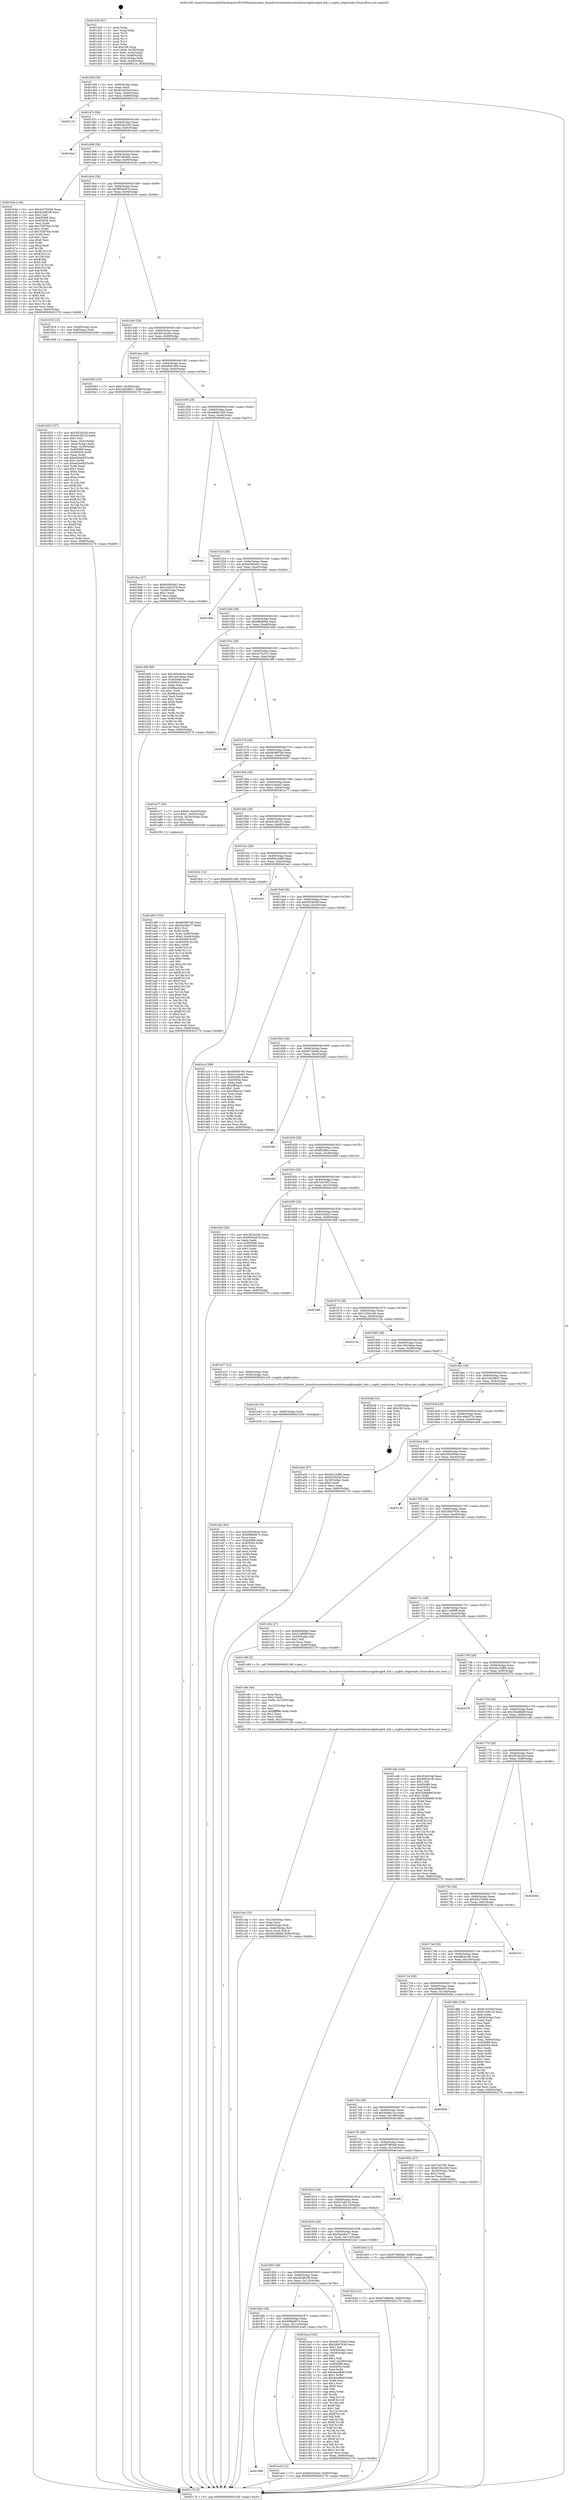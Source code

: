 digraph "0x401430" {
  label = "0x401430 (/mnt/c/Users/mathe/Desktop/tcc/POCII/binaries/extr_linuxdriversnetethernetchelsiocxgb4cxgb4_dcb.c_cxgb4_setpfcstate_Final-ollvm.out::main(0))"
  labelloc = "t"
  node[shape=record]

  Entry [label="",width=0.3,height=0.3,shape=circle,fillcolor=black,style=filled]
  "0x40145f" [label="{
     0x40145f [29]\l
     | [instrs]\l
     &nbsp;&nbsp;0x40145f \<+3\>: mov -0x80(%rbp),%eax\l
     &nbsp;&nbsp;0x401462 \<+2\>: mov %eax,%ecx\l
     &nbsp;&nbsp;0x401464 \<+6\>: sub $0x81dc03af,%ecx\l
     &nbsp;&nbsp;0x40146a \<+6\>: mov %eax,-0x84(%rbp)\l
     &nbsp;&nbsp;0x401470 \<+6\>: mov %ecx,-0x88(%rbp)\l
     &nbsp;&nbsp;0x401476 \<+6\>: je 0000000000402118 \<main+0xce8\>\l
  }"]
  "0x402118" [label="{
     0x402118\l
  }", style=dashed]
  "0x40147c" [label="{
     0x40147c [28]\l
     | [instrs]\l
     &nbsp;&nbsp;0x40147c \<+5\>: jmp 0000000000401481 \<main+0x51\>\l
     &nbsp;&nbsp;0x401481 \<+6\>: mov -0x84(%rbp),%eax\l
     &nbsp;&nbsp;0x401487 \<+5\>: sub $0x823bc3d5,%eax\l
     &nbsp;&nbsp;0x40148c \<+6\>: mov %eax,-0x8c(%rbp)\l
     &nbsp;&nbsp;0x401492 \<+6\>: je 00000000004018ad \<main+0x47d\>\l
  }"]
  Exit [label="",width=0.3,height=0.3,shape=circle,fillcolor=black,style=filled,peripheries=2]
  "0x4018ad" [label="{
     0x4018ad\l
  }", style=dashed]
  "0x401498" [label="{
     0x401498 [28]\l
     | [instrs]\l
     &nbsp;&nbsp;0x401498 \<+5\>: jmp 000000000040149d \<main+0x6d\>\l
     &nbsp;&nbsp;0x40149d \<+6\>: mov -0x84(%rbp),%eax\l
     &nbsp;&nbsp;0x4014a3 \<+5\>: sub $0x9749d4dc,%eax\l
     &nbsp;&nbsp;0x4014a8 \<+6\>: mov %eax,-0x90(%rbp)\l
     &nbsp;&nbsp;0x4014ae \<+6\>: je 0000000000401b3a \<main+0x70a\>\l
  }"]
  "0x401888" [label="{
     0x401888\l
  }", style=dashed]
  "0x401b3a" [label="{
     0x401b3a [144]\l
     | [instrs]\l
     &nbsp;&nbsp;0x401b3a \<+5\>: mov $0x4427b04d,%eax\l
     &nbsp;&nbsp;0x401b3f \<+5\>: mov $0x5ec981f8,%ecx\l
     &nbsp;&nbsp;0x401b44 \<+2\>: mov $0x1,%dl\l
     &nbsp;&nbsp;0x401b46 \<+7\>: mov 0x405068,%esi\l
     &nbsp;&nbsp;0x401b4d \<+7\>: mov 0x405054,%edi\l
     &nbsp;&nbsp;0x401b54 \<+3\>: mov %esi,%r8d\l
     &nbsp;&nbsp;0x401b57 \<+7\>: add $0x7f287fee,%r8d\l
     &nbsp;&nbsp;0x401b5e \<+4\>: sub $0x1,%r8d\l
     &nbsp;&nbsp;0x401b62 \<+7\>: sub $0x7f287fee,%r8d\l
     &nbsp;&nbsp;0x401b69 \<+4\>: imul %r8d,%esi\l
     &nbsp;&nbsp;0x401b6d \<+3\>: and $0x1,%esi\l
     &nbsp;&nbsp;0x401b70 \<+3\>: cmp $0x0,%esi\l
     &nbsp;&nbsp;0x401b73 \<+4\>: sete %r9b\l
     &nbsp;&nbsp;0x401b77 \<+3\>: cmp $0xa,%edi\l
     &nbsp;&nbsp;0x401b7a \<+4\>: setl %r10b\l
     &nbsp;&nbsp;0x401b7e \<+3\>: mov %r9b,%r11b\l
     &nbsp;&nbsp;0x401b81 \<+4\>: xor $0xff,%r11b\l
     &nbsp;&nbsp;0x401b85 \<+3\>: mov %r10b,%bl\l
     &nbsp;&nbsp;0x401b88 \<+3\>: xor $0xff,%bl\l
     &nbsp;&nbsp;0x401b8b \<+3\>: xor $0x0,%dl\l
     &nbsp;&nbsp;0x401b8e \<+3\>: mov %r11b,%r14b\l
     &nbsp;&nbsp;0x401b91 \<+4\>: and $0x0,%r14b\l
     &nbsp;&nbsp;0x401b95 \<+3\>: and %dl,%r9b\l
     &nbsp;&nbsp;0x401b98 \<+3\>: mov %bl,%r15b\l
     &nbsp;&nbsp;0x401b9b \<+4\>: and $0x0,%r15b\l
     &nbsp;&nbsp;0x401b9f \<+3\>: and %dl,%r10b\l
     &nbsp;&nbsp;0x401ba2 \<+3\>: or %r9b,%r14b\l
     &nbsp;&nbsp;0x401ba5 \<+3\>: or %r10b,%r15b\l
     &nbsp;&nbsp;0x401ba8 \<+3\>: xor %r15b,%r14b\l
     &nbsp;&nbsp;0x401bab \<+3\>: or %bl,%r11b\l
     &nbsp;&nbsp;0x401bae \<+4\>: xor $0xff,%r11b\l
     &nbsp;&nbsp;0x401bb2 \<+3\>: or $0x0,%dl\l
     &nbsp;&nbsp;0x401bb5 \<+3\>: and %dl,%r11b\l
     &nbsp;&nbsp;0x401bb8 \<+3\>: or %r11b,%r14b\l
     &nbsp;&nbsp;0x401bbb \<+4\>: test $0x1,%r14b\l
     &nbsp;&nbsp;0x401bbf \<+3\>: cmovne %ecx,%eax\l
     &nbsp;&nbsp;0x401bc2 \<+3\>: mov %eax,-0x80(%rbp)\l
     &nbsp;&nbsp;0x401bc5 \<+5\>: jmp 0000000000402176 \<main+0xd46\>\l
  }"]
  "0x4014b4" [label="{
     0x4014b4 [28]\l
     | [instrs]\l
     &nbsp;&nbsp;0x4014b4 \<+5\>: jmp 00000000004014b9 \<main+0x89\>\l
     &nbsp;&nbsp;0x4014b9 \<+6\>: mov -0x84(%rbp),%eax\l
     &nbsp;&nbsp;0x4014bf \<+5\>: sub $0x9f54dd7d,%eax\l
     &nbsp;&nbsp;0x4014c4 \<+6\>: mov %eax,-0x94(%rbp)\l
     &nbsp;&nbsp;0x4014ca \<+6\>: je 0000000000401918 \<main+0x4e8\>\l
  }"]
  "0x401ea0" [label="{
     0x401ea0 [12]\l
     | [instrs]\l
     &nbsp;&nbsp;0x401ea0 \<+7\>: movl $0xb610a3ee,-0x80(%rbp)\l
     &nbsp;&nbsp;0x401ea7 \<+5\>: jmp 0000000000402176 \<main+0xd46\>\l
  }"]
  "0x401918" [label="{
     0x401918 [13]\l
     | [instrs]\l
     &nbsp;&nbsp;0x401918 \<+4\>: mov -0x48(%rbp),%rax\l
     &nbsp;&nbsp;0x40191c \<+4\>: mov 0x8(%rax),%rdi\l
     &nbsp;&nbsp;0x401920 \<+5\>: call 0000000000401060 \<atoi@plt\>\l
     | [calls]\l
     &nbsp;&nbsp;0x401060 \{1\} (unknown)\l
  }"]
  "0x4014d0" [label="{
     0x4014d0 [28]\l
     | [instrs]\l
     &nbsp;&nbsp;0x4014d0 \<+5\>: jmp 00000000004014d5 \<main+0xa5\>\l
     &nbsp;&nbsp;0x4014d5 \<+6\>: mov -0x84(%rbp),%eax\l
     &nbsp;&nbsp;0x4014db \<+5\>: sub $0xb610a3ee,%eax\l
     &nbsp;&nbsp;0x4014e0 \<+6\>: mov %eax,-0x98(%rbp)\l
     &nbsp;&nbsp;0x4014e6 \<+6\>: je 0000000000402093 \<main+0xc63\>\l
  }"]
  "0x401e4c" [label="{
     0x401e4c [84]\l
     | [instrs]\l
     &nbsp;&nbsp;0x401e4c \<+5\>: mov $0x2002664a,%esi\l
     &nbsp;&nbsp;0x401e51 \<+5\>: mov $0x698bd674,%eax\l
     &nbsp;&nbsp;0x401e56 \<+2\>: xor %ecx,%ecx\l
     &nbsp;&nbsp;0x401e58 \<+7\>: mov 0x405068,%edx\l
     &nbsp;&nbsp;0x401e5f \<+8\>: mov 0x405054,%r8d\l
     &nbsp;&nbsp;0x401e67 \<+3\>: sub $0x1,%ecx\l
     &nbsp;&nbsp;0x401e6a \<+3\>: mov %edx,%r9d\l
     &nbsp;&nbsp;0x401e6d \<+3\>: add %ecx,%r9d\l
     &nbsp;&nbsp;0x401e70 \<+4\>: imul %r9d,%edx\l
     &nbsp;&nbsp;0x401e74 \<+3\>: and $0x1,%edx\l
     &nbsp;&nbsp;0x401e77 \<+3\>: cmp $0x0,%edx\l
     &nbsp;&nbsp;0x401e7a \<+4\>: sete %r10b\l
     &nbsp;&nbsp;0x401e7e \<+4\>: cmp $0xa,%r8d\l
     &nbsp;&nbsp;0x401e82 \<+4\>: setl %r11b\l
     &nbsp;&nbsp;0x401e86 \<+3\>: mov %r10b,%bl\l
     &nbsp;&nbsp;0x401e89 \<+3\>: and %r11b,%bl\l
     &nbsp;&nbsp;0x401e8c \<+3\>: xor %r11b,%r10b\l
     &nbsp;&nbsp;0x401e8f \<+3\>: or %r10b,%bl\l
     &nbsp;&nbsp;0x401e92 \<+3\>: test $0x1,%bl\l
     &nbsp;&nbsp;0x401e95 \<+3\>: cmovne %eax,%esi\l
     &nbsp;&nbsp;0x401e98 \<+3\>: mov %esi,-0x80(%rbp)\l
     &nbsp;&nbsp;0x401e9b \<+5\>: jmp 0000000000402176 \<main+0xd46\>\l
  }"]
  "0x402093" [label="{
     0x402093 [19]\l
     | [instrs]\l
     &nbsp;&nbsp;0x402093 \<+7\>: movl $0x0,-0x38(%rbp)\l
     &nbsp;&nbsp;0x40209a \<+7\>: movl $0x1dd29847,-0x80(%rbp)\l
     &nbsp;&nbsp;0x4020a1 \<+5\>: jmp 0000000000402176 \<main+0xd46\>\l
  }"]
  "0x4014ec" [label="{
     0x4014ec [28]\l
     | [instrs]\l
     &nbsp;&nbsp;0x4014ec \<+5\>: jmp 00000000004014f1 \<main+0xc1\>\l
     &nbsp;&nbsp;0x4014f1 \<+6\>: mov -0x84(%rbp),%eax\l
     &nbsp;&nbsp;0x4014f7 \<+5\>: sub $0xb69518f4,%eax\l
     &nbsp;&nbsp;0x4014fc \<+6\>: mov %eax,-0x9c(%rbp)\l
     &nbsp;&nbsp;0x401502 \<+6\>: je 00000000004019ce \<main+0x59e\>\l
  }"]
  "0x401e43" [label="{
     0x401e43 [9]\l
     | [instrs]\l
     &nbsp;&nbsp;0x401e43 \<+4\>: mov -0x60(%rbp),%rdi\l
     &nbsp;&nbsp;0x401e47 \<+5\>: call 0000000000401030 \<free@plt\>\l
     | [calls]\l
     &nbsp;&nbsp;0x401030 \{1\} (unknown)\l
  }"]
  "0x4019ce" [label="{
     0x4019ce [27]\l
     | [instrs]\l
     &nbsp;&nbsp;0x4019ce \<+5\>: mov $0xbb365d41,%eax\l
     &nbsp;&nbsp;0x4019d3 \<+5\>: mov $0x1e9dc57b,%ecx\l
     &nbsp;&nbsp;0x4019d8 \<+3\>: mov -0x30(%rbp),%edx\l
     &nbsp;&nbsp;0x4019db \<+3\>: cmp $0x1,%edx\l
     &nbsp;&nbsp;0x4019de \<+3\>: cmovl %ecx,%eax\l
     &nbsp;&nbsp;0x4019e1 \<+3\>: mov %eax,-0x80(%rbp)\l
     &nbsp;&nbsp;0x4019e4 \<+5\>: jmp 0000000000402176 \<main+0xd46\>\l
  }"]
  "0x401508" [label="{
     0x401508 [28]\l
     | [instrs]\l
     &nbsp;&nbsp;0x401508 \<+5\>: jmp 000000000040150d \<main+0xdd\>\l
     &nbsp;&nbsp;0x40150d \<+6\>: mov -0x84(%rbp),%eax\l
     &nbsp;&nbsp;0x401513 \<+5\>: sub $0xb8db22d9,%eax\l
     &nbsp;&nbsp;0x401518 \<+6\>: mov %eax,-0xa0(%rbp)\l
     &nbsp;&nbsp;0x40151e \<+6\>: je 0000000000401eac \<main+0xa7c\>\l
  }"]
  "0x401cba" [label="{
     0x401cba [33]\l
     | [instrs]\l
     &nbsp;&nbsp;0x401cba \<+6\>: mov -0x124(%rbp),%ecx\l
     &nbsp;&nbsp;0x401cc0 \<+3\>: imul %eax,%ecx\l
     &nbsp;&nbsp;0x401cc3 \<+4\>: mov -0x60(%rbp),%rdi\l
     &nbsp;&nbsp;0x401cc7 \<+4\>: movslq -0x64(%rbp),%r8\l
     &nbsp;&nbsp;0x401ccb \<+4\>: mov %ecx,(%rdi,%r8,4)\l
     &nbsp;&nbsp;0x401ccf \<+7\>: movl $0x392d8b8f,-0x80(%rbp)\l
     &nbsp;&nbsp;0x401cd6 \<+5\>: jmp 0000000000402176 \<main+0xd46\>\l
  }"]
  "0x401eac" [label="{
     0x401eac\l
  }", style=dashed]
  "0x401524" [label="{
     0x401524 [28]\l
     | [instrs]\l
     &nbsp;&nbsp;0x401524 \<+5\>: jmp 0000000000401529 \<main+0xf9\>\l
     &nbsp;&nbsp;0x401529 \<+6\>: mov -0x84(%rbp),%eax\l
     &nbsp;&nbsp;0x40152f \<+5\>: sub $0xbb365d41,%eax\l
     &nbsp;&nbsp;0x401534 \<+6\>: mov %eax,-0xa4(%rbp)\l
     &nbsp;&nbsp;0x40153a \<+6\>: je 00000000004019e9 \<main+0x5b9\>\l
  }"]
  "0x401c8e" [label="{
     0x401c8e [44]\l
     | [instrs]\l
     &nbsp;&nbsp;0x401c8e \<+2\>: xor %ecx,%ecx\l
     &nbsp;&nbsp;0x401c90 \<+5\>: mov $0x2,%edx\l
     &nbsp;&nbsp;0x401c95 \<+6\>: mov %edx,-0x120(%rbp)\l
     &nbsp;&nbsp;0x401c9b \<+1\>: cltd\l
     &nbsp;&nbsp;0x401c9c \<+6\>: mov -0x120(%rbp),%esi\l
     &nbsp;&nbsp;0x401ca2 \<+2\>: idiv %esi\l
     &nbsp;&nbsp;0x401ca4 \<+6\>: imul $0xfffffffe,%edx,%edx\l
     &nbsp;&nbsp;0x401caa \<+3\>: sub $0x1,%ecx\l
     &nbsp;&nbsp;0x401cad \<+2\>: sub %ecx,%edx\l
     &nbsp;&nbsp;0x401caf \<+6\>: mov %edx,-0x124(%rbp)\l
     &nbsp;&nbsp;0x401cb5 \<+5\>: call 0000000000401160 \<next_i\>\l
     | [calls]\l
     &nbsp;&nbsp;0x401160 \{1\} (/mnt/c/Users/mathe/Desktop/tcc/POCII/binaries/extr_linuxdriversnetethernetchelsiocxgb4cxgb4_dcb.c_cxgb4_setpfcstate_Final-ollvm.out::next_i)\l
  }"]
  "0x4019e9" [label="{
     0x4019e9\l
  }", style=dashed]
  "0x401540" [label="{
     0x401540 [28]\l
     | [instrs]\l
     &nbsp;&nbsp;0x401540 \<+5\>: jmp 0000000000401545 \<main+0x115\>\l
     &nbsp;&nbsp;0x401545 \<+6\>: mov -0x84(%rbp),%eax\l
     &nbsp;&nbsp;0x40154b \<+5\>: sub $0xbf6d69fe,%eax\l
     &nbsp;&nbsp;0x401550 \<+6\>: mov %eax,-0xa8(%rbp)\l
     &nbsp;&nbsp;0x401556 \<+6\>: je 0000000000401ddf \<main+0x9af\>\l
  }"]
  "0x40186c" [label="{
     0x40186c [28]\l
     | [instrs]\l
     &nbsp;&nbsp;0x40186c \<+5\>: jmp 0000000000401871 \<main+0x441\>\l
     &nbsp;&nbsp;0x401871 \<+6\>: mov -0x84(%rbp),%eax\l
     &nbsp;&nbsp;0x401877 \<+5\>: sub $0x698bd674,%eax\l
     &nbsp;&nbsp;0x40187c \<+6\>: mov %eax,-0x11c(%rbp)\l
     &nbsp;&nbsp;0x401882 \<+6\>: je 0000000000401ea0 \<main+0xa70\>\l
  }"]
  "0x401ddf" [label="{
     0x401ddf [88]\l
     | [instrs]\l
     &nbsp;&nbsp;0x401ddf \<+5\>: mov $0x2002664a,%eax\l
     &nbsp;&nbsp;0x401de4 \<+5\>: mov $0x16919daa,%ecx\l
     &nbsp;&nbsp;0x401de9 \<+7\>: mov 0x405068,%edx\l
     &nbsp;&nbsp;0x401df0 \<+7\>: mov 0x405054,%esi\l
     &nbsp;&nbsp;0x401df7 \<+2\>: mov %edx,%edi\l
     &nbsp;&nbsp;0x401df9 \<+6\>: add $0x8bace2b2,%edi\l
     &nbsp;&nbsp;0x401dff \<+3\>: sub $0x1,%edi\l
     &nbsp;&nbsp;0x401e02 \<+6\>: sub $0x8bace2b2,%edi\l
     &nbsp;&nbsp;0x401e08 \<+3\>: imul %edi,%edx\l
     &nbsp;&nbsp;0x401e0b \<+3\>: and $0x1,%edx\l
     &nbsp;&nbsp;0x401e0e \<+3\>: cmp $0x0,%edx\l
     &nbsp;&nbsp;0x401e11 \<+4\>: sete %r8b\l
     &nbsp;&nbsp;0x401e15 \<+3\>: cmp $0xa,%esi\l
     &nbsp;&nbsp;0x401e18 \<+4\>: setl %r9b\l
     &nbsp;&nbsp;0x401e1c \<+3\>: mov %r8b,%r10b\l
     &nbsp;&nbsp;0x401e1f \<+3\>: and %r9b,%r10b\l
     &nbsp;&nbsp;0x401e22 \<+3\>: xor %r9b,%r8b\l
     &nbsp;&nbsp;0x401e25 \<+3\>: or %r8b,%r10b\l
     &nbsp;&nbsp;0x401e28 \<+4\>: test $0x1,%r10b\l
     &nbsp;&nbsp;0x401e2c \<+3\>: cmovne %ecx,%eax\l
     &nbsp;&nbsp;0x401e2f \<+3\>: mov %eax,-0x80(%rbp)\l
     &nbsp;&nbsp;0x401e32 \<+5\>: jmp 0000000000402176 \<main+0xd46\>\l
  }"]
  "0x40155c" [label="{
     0x40155c [28]\l
     | [instrs]\l
     &nbsp;&nbsp;0x40155c \<+5\>: jmp 0000000000401561 \<main+0x131\>\l
     &nbsp;&nbsp;0x401561 \<+6\>: mov -0x84(%rbp),%eax\l
     &nbsp;&nbsp;0x401567 \<+5\>: sub $0xcb75c5c7,%eax\l
     &nbsp;&nbsp;0x40156c \<+6\>: mov %eax,-0xac(%rbp)\l
     &nbsp;&nbsp;0x401572 \<+6\>: je 0000000000401ff8 \<main+0xbc8\>\l
  }"]
  "0x401bca" [label="{
     0x401bca [164]\l
     | [instrs]\l
     &nbsp;&nbsp;0x401bca \<+5\>: mov $0x4427b04d,%eax\l
     &nbsp;&nbsp;0x401bcf \<+5\>: mov $0x20b07636,%ecx\l
     &nbsp;&nbsp;0x401bd4 \<+2\>: mov $0x1,%dl\l
     &nbsp;&nbsp;0x401bd6 \<+3\>: mov -0x64(%rbp),%esi\l
     &nbsp;&nbsp;0x401bd9 \<+3\>: cmp -0x54(%rbp),%esi\l
     &nbsp;&nbsp;0x401bdc \<+4\>: setl %dil\l
     &nbsp;&nbsp;0x401be0 \<+4\>: and $0x1,%dil\l
     &nbsp;&nbsp;0x401be4 \<+4\>: mov %dil,-0x29(%rbp)\l
     &nbsp;&nbsp;0x401be8 \<+7\>: mov 0x405068,%esi\l
     &nbsp;&nbsp;0x401bef \<+8\>: mov 0x405054,%r8d\l
     &nbsp;&nbsp;0x401bf7 \<+3\>: mov %esi,%r9d\l
     &nbsp;&nbsp;0x401bfa \<+7\>: add $0x4eeafb4f,%r9d\l
     &nbsp;&nbsp;0x401c01 \<+4\>: sub $0x1,%r9d\l
     &nbsp;&nbsp;0x401c05 \<+7\>: sub $0x4eeafb4f,%r9d\l
     &nbsp;&nbsp;0x401c0c \<+4\>: imul %r9d,%esi\l
     &nbsp;&nbsp;0x401c10 \<+3\>: and $0x1,%esi\l
     &nbsp;&nbsp;0x401c13 \<+3\>: cmp $0x0,%esi\l
     &nbsp;&nbsp;0x401c16 \<+4\>: sete %dil\l
     &nbsp;&nbsp;0x401c1a \<+4\>: cmp $0xa,%r8d\l
     &nbsp;&nbsp;0x401c1e \<+4\>: setl %r10b\l
     &nbsp;&nbsp;0x401c22 \<+3\>: mov %dil,%r11b\l
     &nbsp;&nbsp;0x401c25 \<+4\>: xor $0xff,%r11b\l
     &nbsp;&nbsp;0x401c29 \<+3\>: mov %r10b,%bl\l
     &nbsp;&nbsp;0x401c2c \<+3\>: xor $0xff,%bl\l
     &nbsp;&nbsp;0x401c2f \<+3\>: xor $0x1,%dl\l
     &nbsp;&nbsp;0x401c32 \<+3\>: mov %r11b,%r14b\l
     &nbsp;&nbsp;0x401c35 \<+4\>: and $0xff,%r14b\l
     &nbsp;&nbsp;0x401c39 \<+3\>: and %dl,%dil\l
     &nbsp;&nbsp;0x401c3c \<+3\>: mov %bl,%r15b\l
     &nbsp;&nbsp;0x401c3f \<+4\>: and $0xff,%r15b\l
     &nbsp;&nbsp;0x401c43 \<+3\>: and %dl,%r10b\l
     &nbsp;&nbsp;0x401c46 \<+3\>: or %dil,%r14b\l
     &nbsp;&nbsp;0x401c49 \<+3\>: or %r10b,%r15b\l
     &nbsp;&nbsp;0x401c4c \<+3\>: xor %r15b,%r14b\l
     &nbsp;&nbsp;0x401c4f \<+3\>: or %bl,%r11b\l
     &nbsp;&nbsp;0x401c52 \<+4\>: xor $0xff,%r11b\l
     &nbsp;&nbsp;0x401c56 \<+3\>: or $0x1,%dl\l
     &nbsp;&nbsp;0x401c59 \<+3\>: and %dl,%r11b\l
     &nbsp;&nbsp;0x401c5c \<+3\>: or %r11b,%r14b\l
     &nbsp;&nbsp;0x401c5f \<+4\>: test $0x1,%r14b\l
     &nbsp;&nbsp;0x401c63 \<+3\>: cmovne %ecx,%eax\l
     &nbsp;&nbsp;0x401c66 \<+3\>: mov %eax,-0x80(%rbp)\l
     &nbsp;&nbsp;0x401c69 \<+5\>: jmp 0000000000402176 \<main+0xd46\>\l
  }"]
  "0x401ff8" [label="{
     0x401ff8\l
  }", style=dashed]
  "0x401578" [label="{
     0x401578 [28]\l
     | [instrs]\l
     &nbsp;&nbsp;0x401578 \<+5\>: jmp 000000000040157d \<main+0x14d\>\l
     &nbsp;&nbsp;0x40157d \<+6\>: mov -0x84(%rbp),%eax\l
     &nbsp;&nbsp;0x401583 \<+5\>: sub $0xdb5967d6,%eax\l
     &nbsp;&nbsp;0x401588 \<+6\>: mov %eax,-0xb0(%rbp)\l
     &nbsp;&nbsp;0x40158e \<+6\>: je 00000000004020d7 \<main+0xca7\>\l
  }"]
  "0x401850" [label="{
     0x401850 [28]\l
     | [instrs]\l
     &nbsp;&nbsp;0x401850 \<+5\>: jmp 0000000000401855 \<main+0x425\>\l
     &nbsp;&nbsp;0x401855 \<+6\>: mov -0x84(%rbp),%eax\l
     &nbsp;&nbsp;0x40185b \<+5\>: sub $0x5ec981f8,%eax\l
     &nbsp;&nbsp;0x401860 \<+6\>: mov %eax,-0x118(%rbp)\l
     &nbsp;&nbsp;0x401866 \<+6\>: je 0000000000401bca \<main+0x79a\>\l
  }"]
  "0x4020d7" [label="{
     0x4020d7\l
  }", style=dashed]
  "0x401594" [label="{
     0x401594 [28]\l
     | [instrs]\l
     &nbsp;&nbsp;0x401594 \<+5\>: jmp 0000000000401599 \<main+0x169\>\l
     &nbsp;&nbsp;0x401599 \<+6\>: mov -0x84(%rbp),%eax\l
     &nbsp;&nbsp;0x40159f \<+5\>: sub $0xe1c5a4a3,%eax\l
     &nbsp;&nbsp;0x4015a4 \<+6\>: mov %eax,-0xb4(%rbp)\l
     &nbsp;&nbsp;0x4015aa \<+6\>: je 0000000000401a77 \<main+0x647\>\l
  }"]
  "0x401b2e" [label="{
     0x401b2e [12]\l
     | [instrs]\l
     &nbsp;&nbsp;0x401b2e \<+7\>: movl $0x9749d4dc,-0x80(%rbp)\l
     &nbsp;&nbsp;0x401b35 \<+5\>: jmp 0000000000402176 \<main+0xd46\>\l
  }"]
  "0x401a77" [label="{
     0x401a77 [30]\l
     | [instrs]\l
     &nbsp;&nbsp;0x401a77 \<+7\>: movl $0x64,-0x50(%rbp)\l
     &nbsp;&nbsp;0x401a7e \<+7\>: movl $0x1,-0x54(%rbp)\l
     &nbsp;&nbsp;0x401a85 \<+4\>: movslq -0x54(%rbp),%rax\l
     &nbsp;&nbsp;0x401a89 \<+4\>: shl $0x2,%rax\l
     &nbsp;&nbsp;0x401a8d \<+3\>: mov %rax,%rdi\l
     &nbsp;&nbsp;0x401a90 \<+5\>: call 0000000000401050 \<malloc@plt\>\l
     | [calls]\l
     &nbsp;&nbsp;0x401050 \{1\} (unknown)\l
  }"]
  "0x4015b0" [label="{
     0x4015b0 [28]\l
     | [instrs]\l
     &nbsp;&nbsp;0x4015b0 \<+5\>: jmp 00000000004015b5 \<main+0x185\>\l
     &nbsp;&nbsp;0x4015b5 \<+6\>: mov -0x84(%rbp),%eax\l
     &nbsp;&nbsp;0x4015bb \<+5\>: sub $0xe416f125,%eax\l
     &nbsp;&nbsp;0x4015c0 \<+6\>: mov %eax,-0xb8(%rbp)\l
     &nbsp;&nbsp;0x4015c6 \<+6\>: je 00000000004019c2 \<main+0x592\>\l
  }"]
  "0x401834" [label="{
     0x401834 [28]\l
     | [instrs]\l
     &nbsp;&nbsp;0x401834 \<+5\>: jmp 0000000000401839 \<main+0x409\>\l
     &nbsp;&nbsp;0x401839 \<+6\>: mov -0x84(%rbp),%eax\l
     &nbsp;&nbsp;0x40183f \<+5\>: sub $0x5aa26a77,%eax\l
     &nbsp;&nbsp;0x401844 \<+6\>: mov %eax,-0x114(%rbp)\l
     &nbsp;&nbsp;0x40184a \<+6\>: je 0000000000401b2e \<main+0x6fe\>\l
  }"]
  "0x4019c2" [label="{
     0x4019c2 [12]\l
     | [instrs]\l
     &nbsp;&nbsp;0x4019c2 \<+7\>: movl $0xb69518f4,-0x80(%rbp)\l
     &nbsp;&nbsp;0x4019c9 \<+5\>: jmp 0000000000402176 \<main+0xd46\>\l
  }"]
  "0x4015cc" [label="{
     0x4015cc [28]\l
     | [instrs]\l
     &nbsp;&nbsp;0x4015cc \<+5\>: jmp 00000000004015d1 \<main+0x1a1\>\l
     &nbsp;&nbsp;0x4015d1 \<+6\>: mov -0x84(%rbp),%eax\l
     &nbsp;&nbsp;0x4015d7 \<+5\>: sub $0xf06104f9,%eax\l
     &nbsp;&nbsp;0x4015dc \<+6\>: mov %eax,-0xbc(%rbp)\l
     &nbsp;&nbsp;0x4015e2 \<+6\>: je 0000000000401ee1 \<main+0xab1\>\l
  }"]
  "0x401dd3" [label="{
     0x401dd3 [12]\l
     | [instrs]\l
     &nbsp;&nbsp;0x401dd3 \<+7\>: movl $0x9749d4dc,-0x80(%rbp)\l
     &nbsp;&nbsp;0x401dda \<+5\>: jmp 0000000000402176 \<main+0xd46\>\l
  }"]
  "0x401ee1" [label="{
     0x401ee1\l
  }", style=dashed]
  "0x4015e8" [label="{
     0x4015e8 [28]\l
     | [instrs]\l
     &nbsp;&nbsp;0x4015e8 \<+5\>: jmp 00000000004015ed \<main+0x1bd\>\l
     &nbsp;&nbsp;0x4015ed \<+6\>: mov -0x84(%rbp),%eax\l
     &nbsp;&nbsp;0x4015f3 \<+5\>: sub $0xf203b3bf,%eax\l
     &nbsp;&nbsp;0x4015f8 \<+6\>: mov %eax,-0xc0(%rbp)\l
     &nbsp;&nbsp;0x4015fe \<+6\>: je 0000000000401a1f \<main+0x5ef\>\l
  }"]
  "0x401818" [label="{
     0x401818 [28]\l
     | [instrs]\l
     &nbsp;&nbsp;0x401818 \<+5\>: jmp 000000000040181d \<main+0x3ed\>\l
     &nbsp;&nbsp;0x40181d \<+6\>: mov -0x84(%rbp),%eax\l
     &nbsp;&nbsp;0x401823 \<+5\>: sub $0x515df116,%eax\l
     &nbsp;&nbsp;0x401828 \<+6\>: mov %eax,-0x110(%rbp)\l
     &nbsp;&nbsp;0x40182e \<+6\>: je 0000000000401dd3 \<main+0x9a3\>\l
  }"]
  "0x401a1f" [label="{
     0x401a1f [88]\l
     | [instrs]\l
     &nbsp;&nbsp;0x401a1f \<+5\>: mov $0xdb5967d6,%eax\l
     &nbsp;&nbsp;0x401a24 \<+5\>: mov $0xe1c5a4a3,%ecx\l
     &nbsp;&nbsp;0x401a29 \<+7\>: mov 0x405068,%edx\l
     &nbsp;&nbsp;0x401a30 \<+7\>: mov 0x405054,%esi\l
     &nbsp;&nbsp;0x401a37 \<+2\>: mov %edx,%edi\l
     &nbsp;&nbsp;0x401a39 \<+6\>: add $0xcf84ace1,%edi\l
     &nbsp;&nbsp;0x401a3f \<+3\>: sub $0x1,%edi\l
     &nbsp;&nbsp;0x401a42 \<+6\>: sub $0xcf84ace1,%edi\l
     &nbsp;&nbsp;0x401a48 \<+3\>: imul %edi,%edx\l
     &nbsp;&nbsp;0x401a4b \<+3\>: and $0x1,%edx\l
     &nbsp;&nbsp;0x401a4e \<+3\>: cmp $0x0,%edx\l
     &nbsp;&nbsp;0x401a51 \<+4\>: sete %r8b\l
     &nbsp;&nbsp;0x401a55 \<+3\>: cmp $0xa,%esi\l
     &nbsp;&nbsp;0x401a58 \<+4\>: setl %r9b\l
     &nbsp;&nbsp;0x401a5c \<+3\>: mov %r8b,%r10b\l
     &nbsp;&nbsp;0x401a5f \<+3\>: and %r9b,%r10b\l
     &nbsp;&nbsp;0x401a62 \<+3\>: xor %r9b,%r8b\l
     &nbsp;&nbsp;0x401a65 \<+3\>: or %r8b,%r10b\l
     &nbsp;&nbsp;0x401a68 \<+4\>: test $0x1,%r10b\l
     &nbsp;&nbsp;0x401a6c \<+3\>: cmovne %ecx,%eax\l
     &nbsp;&nbsp;0x401a6f \<+3\>: mov %eax,-0x80(%rbp)\l
     &nbsp;&nbsp;0x401a72 \<+5\>: jmp 0000000000402176 \<main+0xd46\>\l
  }"]
  "0x401604" [label="{
     0x401604 [28]\l
     | [instrs]\l
     &nbsp;&nbsp;0x401604 \<+5\>: jmp 0000000000401609 \<main+0x1d9\>\l
     &nbsp;&nbsp;0x401609 \<+6\>: mov -0x84(%rbp),%eax\l
     &nbsp;&nbsp;0x40160f \<+5\>: sub $0xfd72bb4d,%eax\l
     &nbsp;&nbsp;0x401614 \<+6\>: mov %eax,-0xc4(%rbp)\l
     &nbsp;&nbsp;0x40161a \<+6\>: je 0000000000402082 \<main+0xc52\>\l
  }"]
  "0x401efc" [label="{
     0x401efc\l
  }", style=dashed]
  "0x402082" [label="{
     0x402082\l
  }", style=dashed]
  "0x401620" [label="{
     0x401620 [28]\l
     | [instrs]\l
     &nbsp;&nbsp;0x401620 \<+5\>: jmp 0000000000401625 \<main+0x1f5\>\l
     &nbsp;&nbsp;0x401625 \<+6\>: mov -0x84(%rbp),%eax\l
     &nbsp;&nbsp;0x40162b \<+5\>: sub $0xff23dfec,%eax\l
     &nbsp;&nbsp;0x401630 \<+6\>: mov %eax,-0xc8(%rbp)\l
     &nbsp;&nbsp;0x401636 \<+6\>: je 0000000000401f49 \<main+0xb19\>\l
  }"]
  "0x401a95" [label="{
     0x401a95 [153]\l
     | [instrs]\l
     &nbsp;&nbsp;0x401a95 \<+5\>: mov $0xdb5967d6,%ecx\l
     &nbsp;&nbsp;0x401a9a \<+5\>: mov $0x5aa26a77,%edx\l
     &nbsp;&nbsp;0x401a9f \<+3\>: mov $0x1,%sil\l
     &nbsp;&nbsp;0x401aa2 \<+3\>: xor %r8d,%r8d\l
     &nbsp;&nbsp;0x401aa5 \<+4\>: mov %rax,-0x60(%rbp)\l
     &nbsp;&nbsp;0x401aa9 \<+7\>: movl $0x0,-0x64(%rbp)\l
     &nbsp;&nbsp;0x401ab0 \<+8\>: mov 0x405068,%r9d\l
     &nbsp;&nbsp;0x401ab8 \<+8\>: mov 0x405054,%r10d\l
     &nbsp;&nbsp;0x401ac0 \<+4\>: sub $0x1,%r8d\l
     &nbsp;&nbsp;0x401ac4 \<+3\>: mov %r9d,%r11d\l
     &nbsp;&nbsp;0x401ac7 \<+3\>: add %r8d,%r11d\l
     &nbsp;&nbsp;0x401aca \<+4\>: imul %r11d,%r9d\l
     &nbsp;&nbsp;0x401ace \<+4\>: and $0x1,%r9d\l
     &nbsp;&nbsp;0x401ad2 \<+4\>: cmp $0x0,%r9d\l
     &nbsp;&nbsp;0x401ad6 \<+3\>: sete %bl\l
     &nbsp;&nbsp;0x401ad9 \<+4\>: cmp $0xa,%r10d\l
     &nbsp;&nbsp;0x401add \<+4\>: setl %r14b\l
     &nbsp;&nbsp;0x401ae1 \<+3\>: mov %bl,%r15b\l
     &nbsp;&nbsp;0x401ae4 \<+4\>: xor $0xff,%r15b\l
     &nbsp;&nbsp;0x401ae8 \<+3\>: mov %r14b,%r12b\l
     &nbsp;&nbsp;0x401aeb \<+4\>: xor $0xff,%r12b\l
     &nbsp;&nbsp;0x401aef \<+4\>: xor $0x0,%sil\l
     &nbsp;&nbsp;0x401af3 \<+3\>: mov %r15b,%r13b\l
     &nbsp;&nbsp;0x401af6 \<+4\>: and $0x0,%r13b\l
     &nbsp;&nbsp;0x401afa \<+3\>: and %sil,%bl\l
     &nbsp;&nbsp;0x401afd \<+3\>: mov %r12b,%al\l
     &nbsp;&nbsp;0x401b00 \<+2\>: and $0x0,%al\l
     &nbsp;&nbsp;0x401b02 \<+3\>: and %sil,%r14b\l
     &nbsp;&nbsp;0x401b05 \<+3\>: or %bl,%r13b\l
     &nbsp;&nbsp;0x401b08 \<+3\>: or %r14b,%al\l
     &nbsp;&nbsp;0x401b0b \<+3\>: xor %al,%r13b\l
     &nbsp;&nbsp;0x401b0e \<+3\>: or %r12b,%r15b\l
     &nbsp;&nbsp;0x401b11 \<+4\>: xor $0xff,%r15b\l
     &nbsp;&nbsp;0x401b15 \<+4\>: or $0x0,%sil\l
     &nbsp;&nbsp;0x401b19 \<+3\>: and %sil,%r15b\l
     &nbsp;&nbsp;0x401b1c \<+3\>: or %r15b,%r13b\l
     &nbsp;&nbsp;0x401b1f \<+4\>: test $0x1,%r13b\l
     &nbsp;&nbsp;0x401b23 \<+3\>: cmovne %edx,%ecx\l
     &nbsp;&nbsp;0x401b26 \<+3\>: mov %ecx,-0x80(%rbp)\l
     &nbsp;&nbsp;0x401b29 \<+5\>: jmp 0000000000402176 \<main+0xd46\>\l
  }"]
  "0x401f49" [label="{
     0x401f49\l
  }", style=dashed]
  "0x40163c" [label="{
     0x40163c [28]\l
     | [instrs]\l
     &nbsp;&nbsp;0x40163c \<+5\>: jmp 0000000000401641 \<main+0x211\>\l
     &nbsp;&nbsp;0x401641 \<+6\>: mov -0x84(%rbp),%eax\l
     &nbsp;&nbsp;0x401647 \<+5\>: sub $0x7a47bf2,%eax\l
     &nbsp;&nbsp;0x40164c \<+6\>: mov %eax,-0xcc(%rbp)\l
     &nbsp;&nbsp;0x401652 \<+6\>: je 00000000004018c5 \<main+0x495\>\l
  }"]
  "0x401925" [label="{
     0x401925 [157]\l
     | [instrs]\l
     &nbsp;&nbsp;0x401925 \<+5\>: mov $0x3f22b250,%ecx\l
     &nbsp;&nbsp;0x40192a \<+5\>: mov $0xe416f125,%edx\l
     &nbsp;&nbsp;0x40192f \<+3\>: mov $0x1,%sil\l
     &nbsp;&nbsp;0x401932 \<+3\>: mov %eax,-0x4c(%rbp)\l
     &nbsp;&nbsp;0x401935 \<+3\>: mov -0x4c(%rbp),%eax\l
     &nbsp;&nbsp;0x401938 \<+3\>: mov %eax,-0x30(%rbp)\l
     &nbsp;&nbsp;0x40193b \<+7\>: mov 0x405068,%eax\l
     &nbsp;&nbsp;0x401942 \<+8\>: mov 0x405054,%r8d\l
     &nbsp;&nbsp;0x40194a \<+3\>: mov %eax,%r9d\l
     &nbsp;&nbsp;0x40194d \<+7\>: add $0xed3eef2f,%r9d\l
     &nbsp;&nbsp;0x401954 \<+4\>: sub $0x1,%r9d\l
     &nbsp;&nbsp;0x401958 \<+7\>: sub $0xed3eef2f,%r9d\l
     &nbsp;&nbsp;0x40195f \<+4\>: imul %r9d,%eax\l
     &nbsp;&nbsp;0x401963 \<+3\>: and $0x1,%eax\l
     &nbsp;&nbsp;0x401966 \<+3\>: cmp $0x0,%eax\l
     &nbsp;&nbsp;0x401969 \<+4\>: sete %r10b\l
     &nbsp;&nbsp;0x40196d \<+4\>: cmp $0xa,%r8d\l
     &nbsp;&nbsp;0x401971 \<+4\>: setl %r11b\l
     &nbsp;&nbsp;0x401975 \<+3\>: mov %r10b,%bl\l
     &nbsp;&nbsp;0x401978 \<+3\>: xor $0xff,%bl\l
     &nbsp;&nbsp;0x40197b \<+3\>: mov %r11b,%r14b\l
     &nbsp;&nbsp;0x40197e \<+4\>: xor $0xff,%r14b\l
     &nbsp;&nbsp;0x401982 \<+4\>: xor $0x1,%sil\l
     &nbsp;&nbsp;0x401986 \<+3\>: mov %bl,%r15b\l
     &nbsp;&nbsp;0x401989 \<+4\>: and $0xff,%r15b\l
     &nbsp;&nbsp;0x40198d \<+3\>: and %sil,%r10b\l
     &nbsp;&nbsp;0x401990 \<+3\>: mov %r14b,%r12b\l
     &nbsp;&nbsp;0x401993 \<+4\>: and $0xff,%r12b\l
     &nbsp;&nbsp;0x401997 \<+3\>: and %sil,%r11b\l
     &nbsp;&nbsp;0x40199a \<+3\>: or %r10b,%r15b\l
     &nbsp;&nbsp;0x40199d \<+3\>: or %r11b,%r12b\l
     &nbsp;&nbsp;0x4019a0 \<+3\>: xor %r12b,%r15b\l
     &nbsp;&nbsp;0x4019a3 \<+3\>: or %r14b,%bl\l
     &nbsp;&nbsp;0x4019a6 \<+3\>: xor $0xff,%bl\l
     &nbsp;&nbsp;0x4019a9 \<+4\>: or $0x1,%sil\l
     &nbsp;&nbsp;0x4019ad \<+3\>: and %sil,%bl\l
     &nbsp;&nbsp;0x4019b0 \<+3\>: or %bl,%r15b\l
     &nbsp;&nbsp;0x4019b3 \<+4\>: test $0x1,%r15b\l
     &nbsp;&nbsp;0x4019b7 \<+3\>: cmovne %edx,%ecx\l
     &nbsp;&nbsp;0x4019ba \<+3\>: mov %ecx,-0x80(%rbp)\l
     &nbsp;&nbsp;0x4019bd \<+5\>: jmp 0000000000402176 \<main+0xd46\>\l
  }"]
  "0x4018c5" [label="{
     0x4018c5 [83]\l
     | [instrs]\l
     &nbsp;&nbsp;0x4018c5 \<+5\>: mov $0x3f22b250,%eax\l
     &nbsp;&nbsp;0x4018ca \<+5\>: mov $0x9f54dd7d,%ecx\l
     &nbsp;&nbsp;0x4018cf \<+2\>: xor %edx,%edx\l
     &nbsp;&nbsp;0x4018d1 \<+7\>: mov 0x405068,%esi\l
     &nbsp;&nbsp;0x4018d8 \<+7\>: mov 0x405054,%edi\l
     &nbsp;&nbsp;0x4018df \<+3\>: sub $0x1,%edx\l
     &nbsp;&nbsp;0x4018e2 \<+3\>: mov %esi,%r8d\l
     &nbsp;&nbsp;0x4018e5 \<+3\>: add %edx,%r8d\l
     &nbsp;&nbsp;0x4018e8 \<+4\>: imul %r8d,%esi\l
     &nbsp;&nbsp;0x4018ec \<+3\>: and $0x1,%esi\l
     &nbsp;&nbsp;0x4018ef \<+3\>: cmp $0x0,%esi\l
     &nbsp;&nbsp;0x4018f2 \<+4\>: sete %r9b\l
     &nbsp;&nbsp;0x4018f6 \<+3\>: cmp $0xa,%edi\l
     &nbsp;&nbsp;0x4018f9 \<+4\>: setl %r10b\l
     &nbsp;&nbsp;0x4018fd \<+3\>: mov %r9b,%r11b\l
     &nbsp;&nbsp;0x401900 \<+3\>: and %r10b,%r11b\l
     &nbsp;&nbsp;0x401903 \<+3\>: xor %r10b,%r9b\l
     &nbsp;&nbsp;0x401906 \<+3\>: or %r9b,%r11b\l
     &nbsp;&nbsp;0x401909 \<+4\>: test $0x1,%r11b\l
     &nbsp;&nbsp;0x40190d \<+3\>: cmovne %ecx,%eax\l
     &nbsp;&nbsp;0x401910 \<+3\>: mov %eax,-0x80(%rbp)\l
     &nbsp;&nbsp;0x401913 \<+5\>: jmp 0000000000402176 \<main+0xd46\>\l
  }"]
  "0x401658" [label="{
     0x401658 [28]\l
     | [instrs]\l
     &nbsp;&nbsp;0x401658 \<+5\>: jmp 000000000040165d \<main+0x22d\>\l
     &nbsp;&nbsp;0x40165d \<+6\>: mov -0x84(%rbp),%eax\l
     &nbsp;&nbsp;0x401663 \<+5\>: sub $0xd162b43,%eax\l
     &nbsp;&nbsp;0x401668 \<+6\>: mov %eax,-0xd0(%rbp)\l
     &nbsp;&nbsp;0x40166e \<+6\>: je 0000000000401f68 \<main+0xb38\>\l
  }"]
  "0x401430" [label="{
     0x401430 [47]\l
     | [instrs]\l
     &nbsp;&nbsp;0x401430 \<+1\>: push %rbp\l
     &nbsp;&nbsp;0x401431 \<+3\>: mov %rsp,%rbp\l
     &nbsp;&nbsp;0x401434 \<+2\>: push %r15\l
     &nbsp;&nbsp;0x401436 \<+2\>: push %r14\l
     &nbsp;&nbsp;0x401438 \<+2\>: push %r13\l
     &nbsp;&nbsp;0x40143a \<+2\>: push %r12\l
     &nbsp;&nbsp;0x40143c \<+1\>: push %rbx\l
     &nbsp;&nbsp;0x40143d \<+7\>: sub $0x108,%rsp\l
     &nbsp;&nbsp;0x401444 \<+7\>: movl $0x0,-0x38(%rbp)\l
     &nbsp;&nbsp;0x40144b \<+3\>: mov %edi,-0x3c(%rbp)\l
     &nbsp;&nbsp;0x40144e \<+4\>: mov %rsi,-0x48(%rbp)\l
     &nbsp;&nbsp;0x401452 \<+3\>: mov -0x3c(%rbp),%edi\l
     &nbsp;&nbsp;0x401455 \<+3\>: mov %edi,-0x34(%rbp)\l
     &nbsp;&nbsp;0x401458 \<+7\>: movl $0x4d4fb12e,-0x80(%rbp)\l
  }"]
  "0x401f68" [label="{
     0x401f68\l
  }", style=dashed]
  "0x401674" [label="{
     0x401674 [28]\l
     | [instrs]\l
     &nbsp;&nbsp;0x401674 \<+5\>: jmp 0000000000401679 \<main+0x249\>\l
     &nbsp;&nbsp;0x401679 \<+6\>: mov -0x84(%rbp),%eax\l
     &nbsp;&nbsp;0x40167f \<+5\>: sub $0x132b4146,%eax\l
     &nbsp;&nbsp;0x401684 \<+6\>: mov %eax,-0xd4(%rbp)\l
     &nbsp;&nbsp;0x40168a \<+6\>: je 000000000040215a \<main+0xd2a\>\l
  }"]
  "0x402176" [label="{
     0x402176 [5]\l
     | [instrs]\l
     &nbsp;&nbsp;0x402176 \<+5\>: jmp 000000000040145f \<main+0x2f\>\l
  }"]
  "0x40215a" [label="{
     0x40215a\l
  }", style=dashed]
  "0x401690" [label="{
     0x401690 [28]\l
     | [instrs]\l
     &nbsp;&nbsp;0x401690 \<+5\>: jmp 0000000000401695 \<main+0x265\>\l
     &nbsp;&nbsp;0x401695 \<+6\>: mov -0x84(%rbp),%eax\l
     &nbsp;&nbsp;0x40169b \<+5\>: sub $0x16919daa,%eax\l
     &nbsp;&nbsp;0x4016a0 \<+6\>: mov %eax,-0xd8(%rbp)\l
     &nbsp;&nbsp;0x4016a6 \<+6\>: je 0000000000401e37 \<main+0xa07\>\l
  }"]
  "0x4017fc" [label="{
     0x4017fc [28]\l
     | [instrs]\l
     &nbsp;&nbsp;0x4017fc \<+5\>: jmp 0000000000401801 \<main+0x3d1\>\l
     &nbsp;&nbsp;0x401801 \<+6\>: mov -0x84(%rbp),%eax\l
     &nbsp;&nbsp;0x401807 \<+5\>: sub $0x4f7885e9,%eax\l
     &nbsp;&nbsp;0x40180c \<+6\>: mov %eax,-0x10c(%rbp)\l
     &nbsp;&nbsp;0x401812 \<+6\>: je 0000000000401efc \<main+0xacc\>\l
  }"]
  "0x401e37" [label="{
     0x401e37 [12]\l
     | [instrs]\l
     &nbsp;&nbsp;0x401e37 \<+4\>: mov -0x60(%rbp),%rdi\l
     &nbsp;&nbsp;0x401e3b \<+3\>: mov -0x50(%rbp),%esi\l
     &nbsp;&nbsp;0x401e3e \<+5\>: call 0000000000401420 \<cxgb4_setpfcstate\>\l
     | [calls]\l
     &nbsp;&nbsp;0x401420 \{1\} (/mnt/c/Users/mathe/Desktop/tcc/POCII/binaries/extr_linuxdriversnetethernetchelsiocxgb4cxgb4_dcb.c_cxgb4_setpfcstate_Final-ollvm.out::cxgb4_setpfcstate)\l
  }"]
  "0x4016ac" [label="{
     0x4016ac [28]\l
     | [instrs]\l
     &nbsp;&nbsp;0x4016ac \<+5\>: jmp 00000000004016b1 \<main+0x281\>\l
     &nbsp;&nbsp;0x4016b1 \<+6\>: mov -0x84(%rbp),%eax\l
     &nbsp;&nbsp;0x4016b7 \<+5\>: sub $0x1dd29847,%eax\l
     &nbsp;&nbsp;0x4016bc \<+6\>: mov %eax,-0xdc(%rbp)\l
     &nbsp;&nbsp;0x4016c2 \<+6\>: je 00000000004020a6 \<main+0xc76\>\l
  }"]
  "0x401892" [label="{
     0x401892 [27]\l
     | [instrs]\l
     &nbsp;&nbsp;0x401892 \<+5\>: mov $0x7a47bf2,%eax\l
     &nbsp;&nbsp;0x401897 \<+5\>: mov $0x823bc3d5,%ecx\l
     &nbsp;&nbsp;0x40189c \<+3\>: mov -0x34(%rbp),%edx\l
     &nbsp;&nbsp;0x40189f \<+3\>: cmp $0x2,%edx\l
     &nbsp;&nbsp;0x4018a2 \<+3\>: cmovne %ecx,%eax\l
     &nbsp;&nbsp;0x4018a5 \<+3\>: mov %eax,-0x80(%rbp)\l
     &nbsp;&nbsp;0x4018a8 \<+5\>: jmp 0000000000402176 \<main+0xd46\>\l
  }"]
  "0x4020a6" [label="{
     0x4020a6 [21]\l
     | [instrs]\l
     &nbsp;&nbsp;0x4020a6 \<+3\>: mov -0x38(%rbp),%eax\l
     &nbsp;&nbsp;0x4020a9 \<+7\>: add $0x108,%rsp\l
     &nbsp;&nbsp;0x4020b0 \<+1\>: pop %rbx\l
     &nbsp;&nbsp;0x4020b1 \<+2\>: pop %r12\l
     &nbsp;&nbsp;0x4020b3 \<+2\>: pop %r13\l
     &nbsp;&nbsp;0x4020b5 \<+2\>: pop %r14\l
     &nbsp;&nbsp;0x4020b7 \<+2\>: pop %r15\l
     &nbsp;&nbsp;0x4020b9 \<+1\>: pop %rbp\l
     &nbsp;&nbsp;0x4020ba \<+1\>: ret\l
  }"]
  "0x4016c8" [label="{
     0x4016c8 [28]\l
     | [instrs]\l
     &nbsp;&nbsp;0x4016c8 \<+5\>: jmp 00000000004016cd \<main+0x29d\>\l
     &nbsp;&nbsp;0x4016cd \<+6\>: mov -0x84(%rbp),%eax\l
     &nbsp;&nbsp;0x4016d3 \<+5\>: sub $0x1e9dc57b,%eax\l
     &nbsp;&nbsp;0x4016d8 \<+6\>: mov %eax,-0xe0(%rbp)\l
     &nbsp;&nbsp;0x4016de \<+6\>: je 0000000000401a04 \<main+0x5d4\>\l
  }"]
  "0x4017e0" [label="{
     0x4017e0 [28]\l
     | [instrs]\l
     &nbsp;&nbsp;0x4017e0 \<+5\>: jmp 00000000004017e5 \<main+0x3b5\>\l
     &nbsp;&nbsp;0x4017e5 \<+6\>: mov -0x84(%rbp),%eax\l
     &nbsp;&nbsp;0x4017eb \<+5\>: sub $0x4d4fb12e,%eax\l
     &nbsp;&nbsp;0x4017f0 \<+6\>: mov %eax,-0x108(%rbp)\l
     &nbsp;&nbsp;0x4017f6 \<+6\>: je 0000000000401892 \<main+0x462\>\l
  }"]
  "0x401a04" [label="{
     0x401a04 [27]\l
     | [instrs]\l
     &nbsp;&nbsp;0x401a04 \<+5\>: mov $0x2b21b8f4,%eax\l
     &nbsp;&nbsp;0x401a09 \<+5\>: mov $0xf203b3bf,%ecx\l
     &nbsp;&nbsp;0x401a0e \<+3\>: mov -0x30(%rbp),%edx\l
     &nbsp;&nbsp;0x401a11 \<+3\>: cmp $0x0,%edx\l
     &nbsp;&nbsp;0x401a14 \<+3\>: cmove %ecx,%eax\l
     &nbsp;&nbsp;0x401a17 \<+3\>: mov %eax,-0x80(%rbp)\l
     &nbsp;&nbsp;0x401a1a \<+5\>: jmp 0000000000402176 \<main+0xd46\>\l
  }"]
  "0x4016e4" [label="{
     0x4016e4 [28]\l
     | [instrs]\l
     &nbsp;&nbsp;0x4016e4 \<+5\>: jmp 00000000004016e9 \<main+0x2b9\>\l
     &nbsp;&nbsp;0x4016e9 \<+6\>: mov -0x84(%rbp),%eax\l
     &nbsp;&nbsp;0x4016ef \<+5\>: sub $0x2002664a,%eax\l
     &nbsp;&nbsp;0x4016f4 \<+6\>: mov %eax,-0xe4(%rbp)\l
     &nbsp;&nbsp;0x4016fa \<+6\>: je 0000000000402139 \<main+0xd09\>\l
  }"]
  "0x40206a" [label="{
     0x40206a\l
  }", style=dashed]
  "0x402139" [label="{
     0x402139\l
  }", style=dashed]
  "0x401700" [label="{
     0x401700 [28]\l
     | [instrs]\l
     &nbsp;&nbsp;0x401700 \<+5\>: jmp 0000000000401705 \<main+0x2d5\>\l
     &nbsp;&nbsp;0x401705 \<+6\>: mov -0x84(%rbp),%eax\l
     &nbsp;&nbsp;0x40170b \<+5\>: sub $0x20b07636,%eax\l
     &nbsp;&nbsp;0x401710 \<+6\>: mov %eax,-0xe8(%rbp)\l
     &nbsp;&nbsp;0x401716 \<+6\>: je 0000000000401c6e \<main+0x83e\>\l
  }"]
  "0x4017c4" [label="{
     0x4017c4 [28]\l
     | [instrs]\l
     &nbsp;&nbsp;0x4017c4 \<+5\>: jmp 00000000004017c9 \<main+0x399\>\l
     &nbsp;&nbsp;0x4017c9 \<+6\>: mov -0x84(%rbp),%eax\l
     &nbsp;&nbsp;0x4017cf \<+5\>: sub $0x49d8e955,%eax\l
     &nbsp;&nbsp;0x4017d4 \<+6\>: mov %eax,-0x104(%rbp)\l
     &nbsp;&nbsp;0x4017da \<+6\>: je 000000000040206a \<main+0xc3a\>\l
  }"]
  "0x401c6e" [label="{
     0x401c6e [27]\l
     | [instrs]\l
     &nbsp;&nbsp;0x401c6e \<+5\>: mov $0xbf6d69fe,%eax\l
     &nbsp;&nbsp;0x401c73 \<+5\>: mov $0x21ef68ff,%ecx\l
     &nbsp;&nbsp;0x401c78 \<+3\>: mov -0x29(%rbp),%dl\l
     &nbsp;&nbsp;0x401c7b \<+3\>: test $0x1,%dl\l
     &nbsp;&nbsp;0x401c7e \<+3\>: cmovne %ecx,%eax\l
     &nbsp;&nbsp;0x401c81 \<+3\>: mov %eax,-0x80(%rbp)\l
     &nbsp;&nbsp;0x401c84 \<+5\>: jmp 0000000000402176 \<main+0xd46\>\l
  }"]
  "0x40171c" [label="{
     0x40171c [28]\l
     | [instrs]\l
     &nbsp;&nbsp;0x40171c \<+5\>: jmp 0000000000401721 \<main+0x2f1\>\l
     &nbsp;&nbsp;0x401721 \<+6\>: mov -0x84(%rbp),%eax\l
     &nbsp;&nbsp;0x401727 \<+5\>: sub $0x21ef68ff,%eax\l
     &nbsp;&nbsp;0x40172c \<+6\>: mov %eax,-0xec(%rbp)\l
     &nbsp;&nbsp;0x401732 \<+6\>: je 0000000000401c89 \<main+0x859\>\l
  }"]
  "0x401d6b" [label="{
     0x401d6b [104]\l
     | [instrs]\l
     &nbsp;&nbsp;0x401d6b \<+5\>: mov $0x81dc03af,%eax\l
     &nbsp;&nbsp;0x401d70 \<+5\>: mov $0x515df116,%ecx\l
     &nbsp;&nbsp;0x401d75 \<+2\>: xor %edx,%edx\l
     &nbsp;&nbsp;0x401d77 \<+3\>: mov -0x64(%rbp),%esi\l
     &nbsp;&nbsp;0x401d7a \<+2\>: mov %edx,%edi\l
     &nbsp;&nbsp;0x401d7c \<+2\>: sub %esi,%edi\l
     &nbsp;&nbsp;0x401d7e \<+2\>: mov %edx,%esi\l
     &nbsp;&nbsp;0x401d80 \<+3\>: sub $0x1,%esi\l
     &nbsp;&nbsp;0x401d83 \<+2\>: add %esi,%edi\l
     &nbsp;&nbsp;0x401d85 \<+2\>: mov %edx,%esi\l
     &nbsp;&nbsp;0x401d87 \<+2\>: sub %edi,%esi\l
     &nbsp;&nbsp;0x401d89 \<+3\>: mov %esi,-0x64(%rbp)\l
     &nbsp;&nbsp;0x401d8c \<+7\>: mov 0x405068,%esi\l
     &nbsp;&nbsp;0x401d93 \<+7\>: mov 0x405054,%edi\l
     &nbsp;&nbsp;0x401d9a \<+3\>: sub $0x1,%edx\l
     &nbsp;&nbsp;0x401d9d \<+3\>: mov %esi,%r8d\l
     &nbsp;&nbsp;0x401da0 \<+3\>: add %edx,%r8d\l
     &nbsp;&nbsp;0x401da3 \<+4\>: imul %r8d,%esi\l
     &nbsp;&nbsp;0x401da7 \<+3\>: and $0x1,%esi\l
     &nbsp;&nbsp;0x401daa \<+3\>: cmp $0x0,%esi\l
     &nbsp;&nbsp;0x401dad \<+4\>: sete %r9b\l
     &nbsp;&nbsp;0x401db1 \<+3\>: cmp $0xa,%edi\l
     &nbsp;&nbsp;0x401db4 \<+4\>: setl %r10b\l
     &nbsp;&nbsp;0x401db8 \<+3\>: mov %r9b,%r11b\l
     &nbsp;&nbsp;0x401dbb \<+3\>: and %r10b,%r11b\l
     &nbsp;&nbsp;0x401dbe \<+3\>: xor %r10b,%r9b\l
     &nbsp;&nbsp;0x401dc1 \<+3\>: or %r9b,%r11b\l
     &nbsp;&nbsp;0x401dc4 \<+4\>: test $0x1,%r11b\l
     &nbsp;&nbsp;0x401dc8 \<+3\>: cmovne %ecx,%eax\l
     &nbsp;&nbsp;0x401dcb \<+3\>: mov %eax,-0x80(%rbp)\l
     &nbsp;&nbsp;0x401dce \<+5\>: jmp 0000000000402176 \<main+0xd46\>\l
  }"]
  "0x401c89" [label="{
     0x401c89 [5]\l
     | [instrs]\l
     &nbsp;&nbsp;0x401c89 \<+5\>: call 0000000000401160 \<next_i\>\l
     | [calls]\l
     &nbsp;&nbsp;0x401160 \{1\} (/mnt/c/Users/mathe/Desktop/tcc/POCII/binaries/extr_linuxdriversnetethernetchelsiocxgb4cxgb4_dcb.c_cxgb4_setpfcstate_Final-ollvm.out::next_i)\l
  }"]
  "0x401738" [label="{
     0x401738 [28]\l
     | [instrs]\l
     &nbsp;&nbsp;0x401738 \<+5\>: jmp 000000000040173d \<main+0x30d\>\l
     &nbsp;&nbsp;0x40173d \<+6\>: mov -0x84(%rbp),%eax\l
     &nbsp;&nbsp;0x401743 \<+5\>: sub $0x2b21b8f4,%eax\l
     &nbsp;&nbsp;0x401748 \<+6\>: mov %eax,-0xf0(%rbp)\l
     &nbsp;&nbsp;0x40174e \<+6\>: je 0000000000402076 \<main+0xc46\>\l
  }"]
  "0x4017a8" [label="{
     0x4017a8 [28]\l
     | [instrs]\l
     &nbsp;&nbsp;0x4017a8 \<+5\>: jmp 00000000004017ad \<main+0x37d\>\l
     &nbsp;&nbsp;0x4017ad \<+6\>: mov -0x84(%rbp),%eax\l
     &nbsp;&nbsp;0x4017b3 \<+5\>: sub $0x4863e1f6,%eax\l
     &nbsp;&nbsp;0x4017b8 \<+6\>: mov %eax,-0x100(%rbp)\l
     &nbsp;&nbsp;0x4017be \<+6\>: je 0000000000401d6b \<main+0x93b\>\l
  }"]
  "0x402076" [label="{
     0x402076\l
  }", style=dashed]
  "0x401754" [label="{
     0x401754 [28]\l
     | [instrs]\l
     &nbsp;&nbsp;0x401754 \<+5\>: jmp 0000000000401759 \<main+0x329\>\l
     &nbsp;&nbsp;0x401759 \<+6\>: mov -0x84(%rbp),%eax\l
     &nbsp;&nbsp;0x40175f \<+5\>: sub $0x392d8b8f,%eax\l
     &nbsp;&nbsp;0x401764 \<+6\>: mov %eax,-0xf4(%rbp)\l
     &nbsp;&nbsp;0x40176a \<+6\>: je 0000000000401cdb \<main+0x8ab\>\l
  }"]
  "0x40210c" [label="{
     0x40210c\l
  }", style=dashed]
  "0x401cdb" [label="{
     0x401cdb [144]\l
     | [instrs]\l
     &nbsp;&nbsp;0x401cdb \<+5\>: mov $0x81dc03af,%eax\l
     &nbsp;&nbsp;0x401ce0 \<+5\>: mov $0x4863e1f6,%ecx\l
     &nbsp;&nbsp;0x401ce5 \<+2\>: mov $0x1,%dl\l
     &nbsp;&nbsp;0x401ce7 \<+7\>: mov 0x405068,%esi\l
     &nbsp;&nbsp;0x401cee \<+7\>: mov 0x405054,%edi\l
     &nbsp;&nbsp;0x401cf5 \<+3\>: mov %esi,%r8d\l
     &nbsp;&nbsp;0x401cf8 \<+7\>: sub $0x55d9b89f,%r8d\l
     &nbsp;&nbsp;0x401cff \<+4\>: sub $0x1,%r8d\l
     &nbsp;&nbsp;0x401d03 \<+7\>: add $0x55d9b89f,%r8d\l
     &nbsp;&nbsp;0x401d0a \<+4\>: imul %r8d,%esi\l
     &nbsp;&nbsp;0x401d0e \<+3\>: and $0x1,%esi\l
     &nbsp;&nbsp;0x401d11 \<+3\>: cmp $0x0,%esi\l
     &nbsp;&nbsp;0x401d14 \<+4\>: sete %r9b\l
     &nbsp;&nbsp;0x401d18 \<+3\>: cmp $0xa,%edi\l
     &nbsp;&nbsp;0x401d1b \<+4\>: setl %r10b\l
     &nbsp;&nbsp;0x401d1f \<+3\>: mov %r9b,%r11b\l
     &nbsp;&nbsp;0x401d22 \<+4\>: xor $0xff,%r11b\l
     &nbsp;&nbsp;0x401d26 \<+3\>: mov %r10b,%bl\l
     &nbsp;&nbsp;0x401d29 \<+3\>: xor $0xff,%bl\l
     &nbsp;&nbsp;0x401d2c \<+3\>: xor $0x1,%dl\l
     &nbsp;&nbsp;0x401d2f \<+3\>: mov %r11b,%r14b\l
     &nbsp;&nbsp;0x401d32 \<+4\>: and $0xff,%r14b\l
     &nbsp;&nbsp;0x401d36 \<+3\>: and %dl,%r9b\l
     &nbsp;&nbsp;0x401d39 \<+3\>: mov %bl,%r15b\l
     &nbsp;&nbsp;0x401d3c \<+4\>: and $0xff,%r15b\l
     &nbsp;&nbsp;0x401d40 \<+3\>: and %dl,%r10b\l
     &nbsp;&nbsp;0x401d43 \<+3\>: or %r9b,%r14b\l
     &nbsp;&nbsp;0x401d46 \<+3\>: or %r10b,%r15b\l
     &nbsp;&nbsp;0x401d49 \<+3\>: xor %r15b,%r14b\l
     &nbsp;&nbsp;0x401d4c \<+3\>: or %bl,%r11b\l
     &nbsp;&nbsp;0x401d4f \<+4\>: xor $0xff,%r11b\l
     &nbsp;&nbsp;0x401d53 \<+3\>: or $0x1,%dl\l
     &nbsp;&nbsp;0x401d56 \<+3\>: and %dl,%r11b\l
     &nbsp;&nbsp;0x401d59 \<+3\>: or %r11b,%r14b\l
     &nbsp;&nbsp;0x401d5c \<+4\>: test $0x1,%r14b\l
     &nbsp;&nbsp;0x401d60 \<+3\>: cmovne %ecx,%eax\l
     &nbsp;&nbsp;0x401d63 \<+3\>: mov %eax,-0x80(%rbp)\l
     &nbsp;&nbsp;0x401d66 \<+5\>: jmp 0000000000402176 \<main+0xd46\>\l
  }"]
  "0x401770" [label="{
     0x401770 [28]\l
     | [instrs]\l
     &nbsp;&nbsp;0x401770 \<+5\>: jmp 0000000000401775 \<main+0x345\>\l
     &nbsp;&nbsp;0x401775 \<+6\>: mov -0x84(%rbp),%eax\l
     &nbsp;&nbsp;0x40177b \<+5\>: sub $0x3f22b250,%eax\l
     &nbsp;&nbsp;0x401780 \<+6\>: mov %eax,-0xf8(%rbp)\l
     &nbsp;&nbsp;0x401786 \<+6\>: je 00000000004020bb \<main+0xc8b\>\l
  }"]
  "0x40178c" [label="{
     0x40178c [28]\l
     | [instrs]\l
     &nbsp;&nbsp;0x40178c \<+5\>: jmp 0000000000401791 \<main+0x361\>\l
     &nbsp;&nbsp;0x401791 \<+6\>: mov -0x84(%rbp),%eax\l
     &nbsp;&nbsp;0x401797 \<+5\>: sub $0x4427b04d,%eax\l
     &nbsp;&nbsp;0x40179c \<+6\>: mov %eax,-0xfc(%rbp)\l
     &nbsp;&nbsp;0x4017a2 \<+6\>: je 000000000040210c \<main+0xcdc\>\l
  }"]
  "0x4020bb" [label="{
     0x4020bb\l
  }", style=dashed]
  Entry -> "0x401430" [label=" 1"]
  "0x40145f" -> "0x402118" [label=" 0"]
  "0x40145f" -> "0x40147c" [label=" 24"]
  "0x4020a6" -> Exit [label=" 1"]
  "0x40147c" -> "0x4018ad" [label=" 0"]
  "0x40147c" -> "0x401498" [label=" 24"]
  "0x402093" -> "0x402176" [label=" 1"]
  "0x401498" -> "0x401b3a" [label=" 2"]
  "0x401498" -> "0x4014b4" [label=" 22"]
  "0x401ea0" -> "0x402176" [label=" 1"]
  "0x4014b4" -> "0x401918" [label=" 1"]
  "0x4014b4" -> "0x4014d0" [label=" 21"]
  "0x40186c" -> "0x401888" [label=" 0"]
  "0x4014d0" -> "0x402093" [label=" 1"]
  "0x4014d0" -> "0x4014ec" [label=" 20"]
  "0x40186c" -> "0x401ea0" [label=" 1"]
  "0x4014ec" -> "0x4019ce" [label=" 1"]
  "0x4014ec" -> "0x401508" [label=" 19"]
  "0x401e4c" -> "0x402176" [label=" 1"]
  "0x401508" -> "0x401eac" [label=" 0"]
  "0x401508" -> "0x401524" [label=" 19"]
  "0x401e43" -> "0x401e4c" [label=" 1"]
  "0x401524" -> "0x4019e9" [label=" 0"]
  "0x401524" -> "0x401540" [label=" 19"]
  "0x401e37" -> "0x401e43" [label=" 1"]
  "0x401540" -> "0x401ddf" [label=" 1"]
  "0x401540" -> "0x40155c" [label=" 18"]
  "0x401ddf" -> "0x402176" [label=" 1"]
  "0x40155c" -> "0x401ff8" [label=" 0"]
  "0x40155c" -> "0x401578" [label=" 18"]
  "0x401dd3" -> "0x402176" [label=" 1"]
  "0x401578" -> "0x4020d7" [label=" 0"]
  "0x401578" -> "0x401594" [label=" 18"]
  "0x401cdb" -> "0x402176" [label=" 1"]
  "0x401594" -> "0x401a77" [label=" 1"]
  "0x401594" -> "0x4015b0" [label=" 17"]
  "0x401cba" -> "0x402176" [label=" 1"]
  "0x4015b0" -> "0x4019c2" [label=" 1"]
  "0x4015b0" -> "0x4015cc" [label=" 16"]
  "0x401c89" -> "0x401c8e" [label=" 1"]
  "0x4015cc" -> "0x401ee1" [label=" 0"]
  "0x4015cc" -> "0x4015e8" [label=" 16"]
  "0x401c6e" -> "0x402176" [label=" 2"]
  "0x4015e8" -> "0x401a1f" [label=" 1"]
  "0x4015e8" -> "0x401604" [label=" 15"]
  "0x401850" -> "0x40186c" [label=" 1"]
  "0x401604" -> "0x402082" [label=" 0"]
  "0x401604" -> "0x401620" [label=" 15"]
  "0x401850" -> "0x401bca" [label=" 2"]
  "0x401620" -> "0x401f49" [label=" 0"]
  "0x401620" -> "0x40163c" [label=" 15"]
  "0x401b3a" -> "0x402176" [label=" 2"]
  "0x40163c" -> "0x4018c5" [label=" 1"]
  "0x40163c" -> "0x401658" [label=" 14"]
  "0x401b2e" -> "0x402176" [label=" 1"]
  "0x401658" -> "0x401f68" [label=" 0"]
  "0x401658" -> "0x401674" [label=" 14"]
  "0x401834" -> "0x401850" [label=" 3"]
  "0x401674" -> "0x40215a" [label=" 0"]
  "0x401674" -> "0x401690" [label=" 14"]
  "0x401834" -> "0x401b2e" [label=" 1"]
  "0x401690" -> "0x401e37" [label=" 1"]
  "0x401690" -> "0x4016ac" [label=" 13"]
  "0x401c8e" -> "0x401cba" [label=" 1"]
  "0x4016ac" -> "0x4020a6" [label=" 1"]
  "0x4016ac" -> "0x4016c8" [label=" 12"]
  "0x401818" -> "0x401834" [label=" 4"]
  "0x4016c8" -> "0x401a04" [label=" 1"]
  "0x4016c8" -> "0x4016e4" [label=" 11"]
  "0x401bca" -> "0x402176" [label=" 2"]
  "0x4016e4" -> "0x402139" [label=" 0"]
  "0x4016e4" -> "0x401700" [label=" 11"]
  "0x4017fc" -> "0x401818" [label=" 5"]
  "0x401700" -> "0x401c6e" [label=" 2"]
  "0x401700" -> "0x40171c" [label=" 9"]
  "0x401d6b" -> "0x402176" [label=" 1"]
  "0x40171c" -> "0x401c89" [label=" 1"]
  "0x40171c" -> "0x401738" [label=" 8"]
  "0x401a95" -> "0x402176" [label=" 1"]
  "0x401738" -> "0x402076" [label=" 0"]
  "0x401738" -> "0x401754" [label=" 8"]
  "0x401a1f" -> "0x402176" [label=" 1"]
  "0x401754" -> "0x401cdb" [label=" 1"]
  "0x401754" -> "0x401770" [label=" 7"]
  "0x401a04" -> "0x402176" [label=" 1"]
  "0x401770" -> "0x4020bb" [label=" 0"]
  "0x401770" -> "0x40178c" [label=" 7"]
  "0x4019ce" -> "0x402176" [label=" 1"]
  "0x40178c" -> "0x40210c" [label=" 0"]
  "0x40178c" -> "0x4017a8" [label=" 7"]
  "0x401a77" -> "0x401a95" [label=" 1"]
  "0x4017a8" -> "0x401d6b" [label=" 1"]
  "0x4017a8" -> "0x4017c4" [label=" 6"]
  "0x4017fc" -> "0x401efc" [label=" 0"]
  "0x4017c4" -> "0x40206a" [label=" 0"]
  "0x4017c4" -> "0x4017e0" [label=" 6"]
  "0x401818" -> "0x401dd3" [label=" 1"]
  "0x4017e0" -> "0x401892" [label=" 1"]
  "0x4017e0" -> "0x4017fc" [label=" 5"]
  "0x401892" -> "0x402176" [label=" 1"]
  "0x401430" -> "0x40145f" [label=" 1"]
  "0x402176" -> "0x40145f" [label=" 23"]
  "0x4018c5" -> "0x402176" [label=" 1"]
  "0x401918" -> "0x401925" [label=" 1"]
  "0x401925" -> "0x402176" [label=" 1"]
  "0x4019c2" -> "0x402176" [label=" 1"]
}
